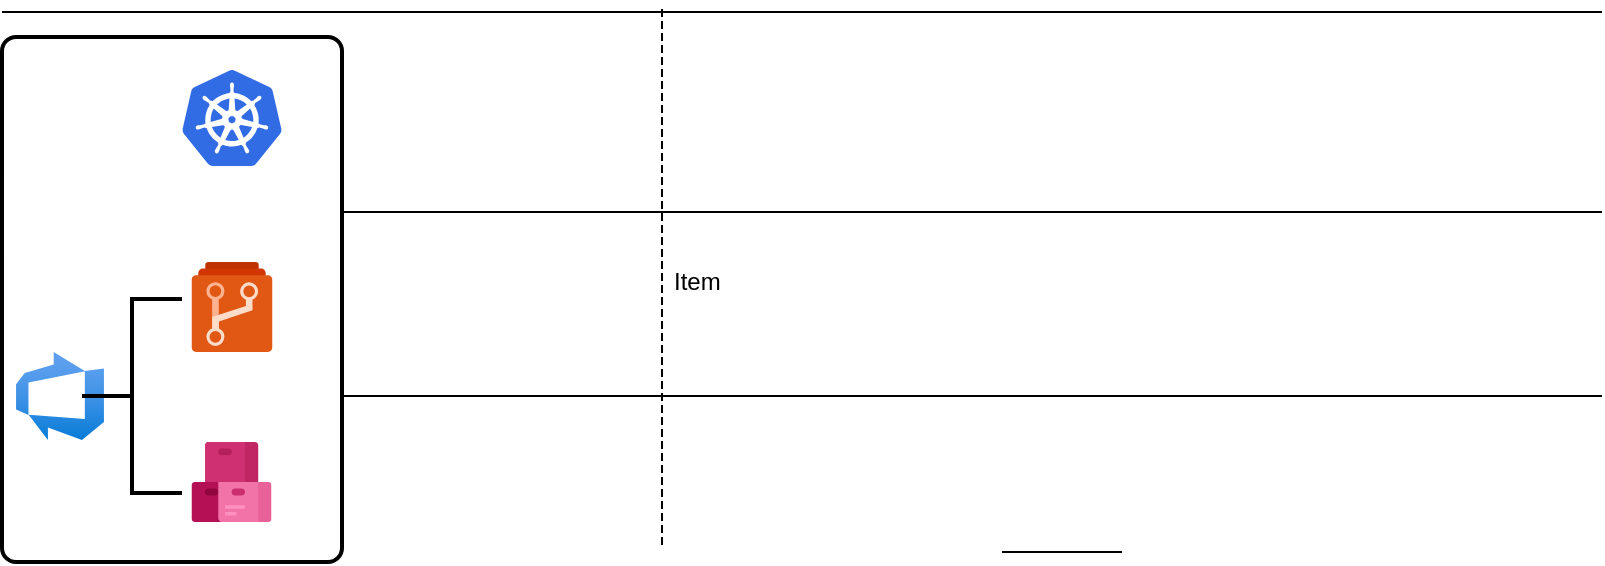 <mxfile version="20.0.4" type="github">
  <diagram id="wFE0QG_FPsp0jaGvCLVb" name="Page-1">
    <mxGraphModel dx="2272" dy="762" grid="1" gridSize="10" guides="1" tooltips="1" connect="1" arrows="1" fold="1" page="1" pageScale="1" pageWidth="850" pageHeight="1100" math="0" shadow="0">
      <root>
        <mxCell id="0" />
        <mxCell id="1" parent="0" />
        <mxCell id="wx3tCpPTfAVVABFYTkkV-45" value="" style="rounded=1;whiteSpace=wrap;html=1;absoluteArcSize=1;arcSize=14;strokeWidth=2;" vertex="1" parent="1">
          <mxGeometry x="-70" y="207.5" width="170" height="262.5" as="geometry" />
        </mxCell>
        <mxCell id="wx3tCpPTfAVVABFYTkkV-1" value="" style="sketch=0;aspect=fixed;html=1;points=[];align=center;image;fontSize=12;image=img/lib/mscae/Kubernetes.svg;" vertex="1" parent="1">
          <mxGeometry x="20" y="224" width="50" height="48" as="geometry" />
        </mxCell>
        <mxCell id="wx3tCpPTfAVVABFYTkkV-2" value="" style="aspect=fixed;html=1;points=[];align=center;image;fontSize=12;image=img/lib/azure2/devops/Azure_DevOps.svg;" vertex="1" parent="1">
          <mxGeometry x="-63" y="365" width="44" height="44" as="geometry" />
        </mxCell>
        <mxCell id="wx3tCpPTfAVVABFYTkkV-3" value="" style="sketch=0;aspect=fixed;html=1;points=[];align=center;image;fontSize=12;image=img/lib/mscae/Azure_Repos.svg;" vertex="1" parent="1">
          <mxGeometry x="24.75" y="320" width="40.5" height="45" as="geometry" />
        </mxCell>
        <mxCell id="wx3tCpPTfAVVABFYTkkV-4" value="" style="sketch=0;aspect=fixed;html=1;points=[];align=center;image;fontSize=12;image=img/lib/mscae/Azure_Artifacts.svg;" vertex="1" parent="1">
          <mxGeometry x="24.75" y="410" width="40" height="40" as="geometry" />
        </mxCell>
        <mxCell id="wx3tCpPTfAVVABFYTkkV-40" value="" style="strokeWidth=2;html=1;shape=mxgraph.flowchart.annotation_2;align=left;labelPosition=right;pointerEvents=1;" vertex="1" parent="1">
          <mxGeometry x="-30" y="338.5" width="50" height="97" as="geometry" />
        </mxCell>
        <mxCell id="wx3tCpPTfAVVABFYTkkV-41" value="" style="line;strokeWidth=1;rotatable=0;dashed=0;labelPosition=right;align=left;verticalAlign=middle;spacingTop=0;spacingLeft=6;points=[];portConstraint=eastwest;" vertex="1" parent="1">
          <mxGeometry x="-70" y="190" width="800" height="10" as="geometry" />
        </mxCell>
        <mxCell id="wx3tCpPTfAVVABFYTkkV-43" value="Item" style="shape=partialRectangle;fillColor=none;align=left;verticalAlign=middle;strokeColor=none;spacingLeft=34;rotatable=0;points=[[0,0.5],[1,0.5]];portConstraint=eastwest;dropTarget=0;" vertex="1" parent="1">
          <mxGeometry x="230" y="194" width="90" height="270" as="geometry" />
        </mxCell>
        <mxCell id="wx3tCpPTfAVVABFYTkkV-44" value="" style="shape=partialRectangle;top=0;left=0;bottom=0;fillColor=none;stokeWidth=1;dashed=1;align=left;verticalAlign=middle;spacingLeft=4;spacingRight=4;overflow=hidden;rotatable=0;points=[];portConstraint=eastwest;part=1;" vertex="1" connectable="0" parent="wx3tCpPTfAVVABFYTkkV-43">
          <mxGeometry width="30" height="270" as="geometry" />
        </mxCell>
        <mxCell id="wx3tCpPTfAVVABFYTkkV-46" value="" style="line;strokeWidth=1;rotatable=0;dashed=0;labelPosition=right;align=left;verticalAlign=middle;spacingTop=0;spacingLeft=6;points=[];portConstraint=eastwest;" vertex="1" parent="1">
          <mxGeometry x="430" y="460" width="60" height="10" as="geometry" />
        </mxCell>
        <mxCell id="wx3tCpPTfAVVABFYTkkV-47" value="" style="line;strokeWidth=1;rotatable=0;dashed=0;labelPosition=right;align=left;verticalAlign=middle;spacingTop=0;spacingLeft=6;points=[];portConstraint=eastwest;" vertex="1" parent="1">
          <mxGeometry x="430" y="460" width="60" height="10" as="geometry" />
        </mxCell>
        <mxCell id="wx3tCpPTfAVVABFYTkkV-48" value="" style="line;strokeWidth=1;rotatable=0;dashed=0;labelPosition=right;align=left;verticalAlign=middle;spacingTop=0;spacingLeft=6;points=[];portConstraint=eastwest;" vertex="1" parent="1">
          <mxGeometry x="100" y="290" width="630" height="10" as="geometry" />
        </mxCell>
        <mxCell id="wx3tCpPTfAVVABFYTkkV-49" value="" style="line;strokeWidth=1;rotatable=0;dashed=0;labelPosition=right;align=left;verticalAlign=middle;spacingTop=0;spacingLeft=6;points=[];portConstraint=eastwest;" vertex="1" parent="1">
          <mxGeometry x="100" y="382" width="630" height="10" as="geometry" />
        </mxCell>
      </root>
    </mxGraphModel>
  </diagram>
</mxfile>
